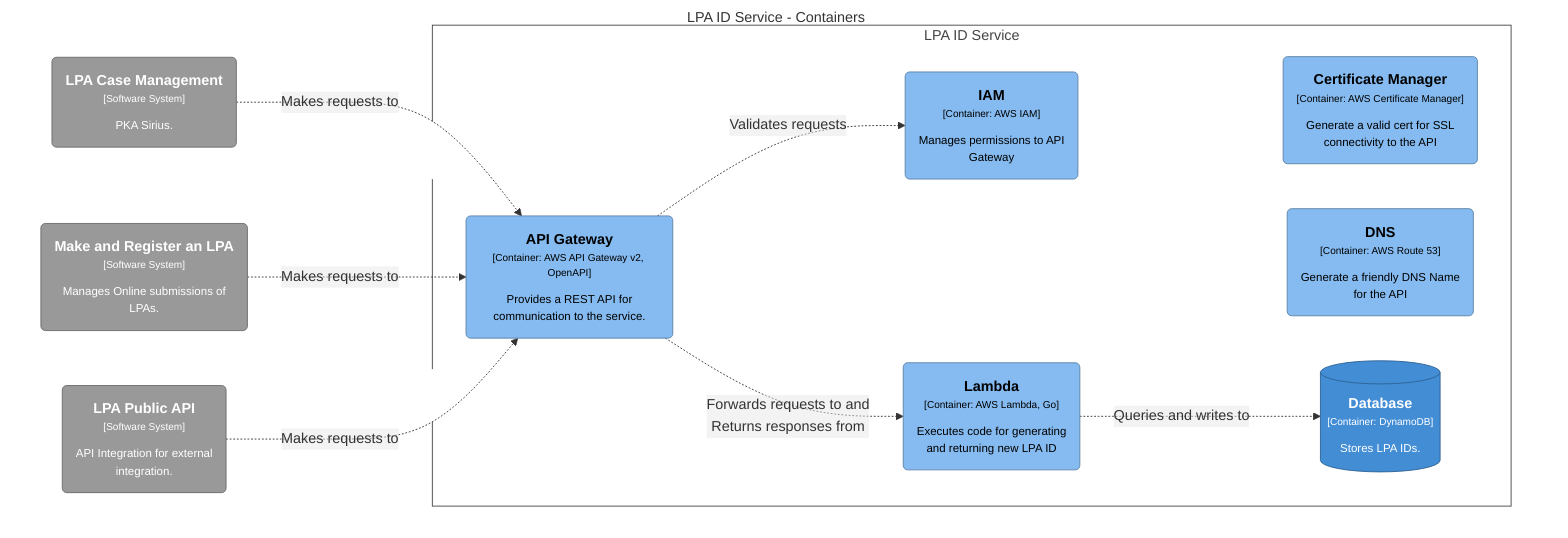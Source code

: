graph TB
  linkStyle default fill:#ffffff

  subgraph diagram [LPA ID Service - Containers]
    style diagram fill:#ffffff,stroke:#ffffff

    4("<div style='font-weight: bold'>LPA Case Management</div><div style='font-size: 70%; margin-top: 0px'>[Software System]</div><div style='font-size: 80%; margin-top:10px'>PKA Sirius.</div>")
    style 4 fill:#999999,stroke:#6b6b6b,color:#ffffff
    5("<div style='font-weight: bold'>Make and Register an LPA</div><div style='font-size: 70%; margin-top: 0px'>[Software System]</div><div style='font-size: 80%; margin-top:10px'>Manages Online submissions of<br />LPAs.</div>")
    style 5 fill:#999999,stroke:#6b6b6b,color:#ffffff
    6("<div style='font-weight: bold'>LPA Public API</div><div style='font-size: 70%; margin-top: 0px'>[Software System]</div><div style='font-size: 80%; margin-top:10px'>API Integration for external<br />integration.</div>")
    style 6 fill:#999999,stroke:#6b6b6b,color:#ffffff

    subgraph 7 [LPA ID Service]
      style 7 fill:#ffffff,stroke:#444444,color:#444444

      10("<div style='font-weight: bold'>DNS</div><div style='font-size: 70%; margin-top: 0px'>[Container: AWS Route 53]</div><div style='font-size: 80%; margin-top:10px'>Generate a friendly DNS Name<br />for the API</div>")
      style 10 fill:#85bbf0,stroke:#5d82a8,color:#000000
      11("<div style='font-weight: bold'>API Gateway</div><div style='font-size: 70%; margin-top: 0px'>[Container: AWS API Gateway v2, OpenAPI]</div><div style='font-size: 80%; margin-top:10px'>Provides a REST API for<br />communication to the service.</div>")
      style 11 fill:#85bbf0,stroke:#5d82a8,color:#000000
      12("<div style='font-weight: bold'>Lambda</div><div style='font-size: 70%; margin-top: 0px'>[Container: AWS Lambda, Go]</div><div style='font-size: 80%; margin-top:10px'>Executes code for generating<br />and returning new LPA ID</div>")
      style 12 fill:#85bbf0,stroke:#5d82a8,color:#000000
      13[("<div style='font-weight: bold'>Database</div><div style='font-size: 70%; margin-top: 0px'>[Container: DynamoDB]</div><div style='font-size: 80%; margin-top:10px'>Stores LPA IDs.</div>")]
      style 13 fill:#438dd5,stroke:#2e6295,color:#ffffff
      8("<div style='font-weight: bold'>IAM</div><div style='font-size: 70%; margin-top: 0px'>[Container: AWS IAM]</div><div style='font-size: 80%; margin-top:10px'>Manages permissions to API<br />Gateway</div>")
      style 8 fill:#85bbf0,stroke:#5d82a8,color:#000000
      9("<div style='font-weight: bold'>Certificate Manager</div><div style='font-size: 70%; margin-top: 0px'>[Container: AWS Certificate Manager]</div><div style='font-size: 80%; margin-top:10px'>Generate a valid cert for SSL<br />connectivity to the API</div>")
      style 9 fill:#85bbf0,stroke:#5d82a8,color:#000000
    end

    11-. "<div>Forwards requests to and<br />Returns responses from</div><div style='font-size: 70%'></div>" .->12
    11-. "<div>Validates requests</div><div style='font-size: 70%'></div>" .->8
    12-. "<div>Queries and writes to</div><div style='font-size: 70%'></div>" .->13
    4-. "<div>Makes requests to</div><div style='font-size: 70%'></div>" .->11
    5-. "<div>Makes requests to</div><div style='font-size: 70%'></div>" .->11
    6-. "<div>Makes requests to</div><div style='font-size: 70%'></div>" .->11
  end